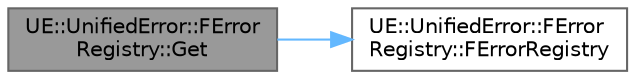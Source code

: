 digraph "UE::UnifiedError::FErrorRegistry::Get"
{
 // INTERACTIVE_SVG=YES
 // LATEX_PDF_SIZE
  bgcolor="transparent";
  edge [fontname=Helvetica,fontsize=10,labelfontname=Helvetica,labelfontsize=10];
  node [fontname=Helvetica,fontsize=10,shape=box,height=0.2,width=0.4];
  rankdir="LR";
  Node1 [id="Node000001",label="UE::UnifiedError::FError\lRegistry::Get",height=0.2,width=0.4,color="gray40", fillcolor="grey60", style="filled", fontcolor="black",tooltip=" "];
  Node1 -> Node2 [id="edge1_Node000001_Node000002",color="steelblue1",style="solid",tooltip=" "];
  Node2 [id="Node000002",label="UE::UnifiedError::FError\lRegistry::FErrorRegistry",height=0.2,width=0.4,color="grey40", fillcolor="white", style="filled",URL="$d6/dfa/classUE_1_1UnifiedError_1_1FErrorRegistry.html#ab424f3ac22b0edfa6619f3a4e886d77b",tooltip=" "];
}
